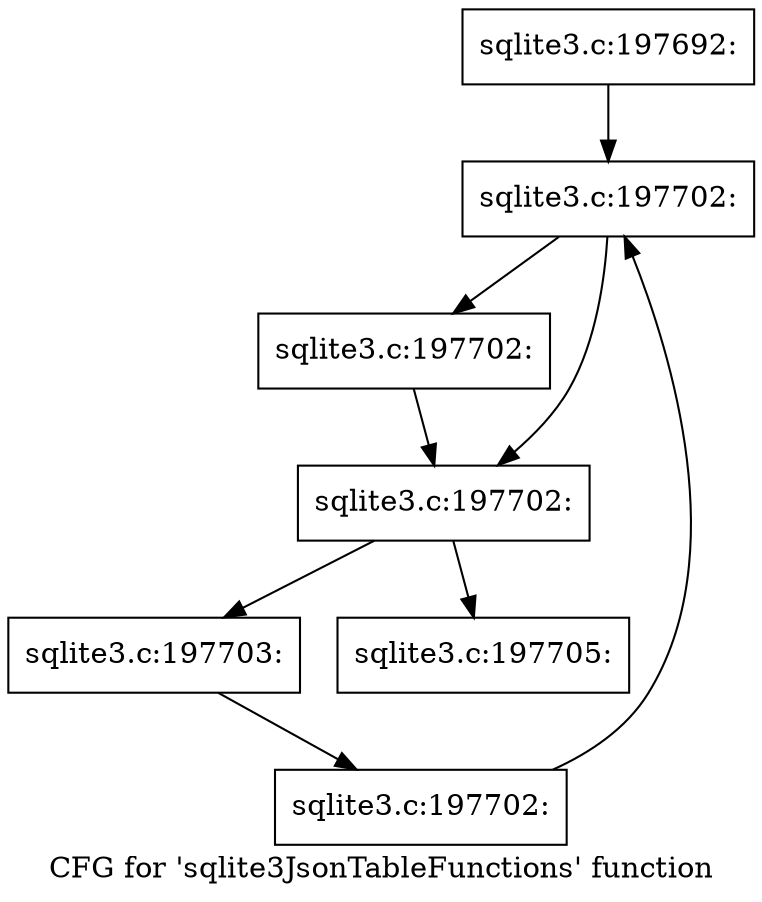 digraph "CFG for 'sqlite3JsonTableFunctions' function" {
	label="CFG for 'sqlite3JsonTableFunctions' function";

	Node0x55c0f8c5c300 [shape=record,label="{sqlite3.c:197692:}"];
	Node0x55c0f8c5c300 -> Node0x55c0f720f7e0;
	Node0x55c0f720f7e0 [shape=record,label="{sqlite3.c:197702:}"];
	Node0x55c0f720f7e0 -> Node0x55c0f7210dc0;
	Node0x55c0f720f7e0 -> Node0x55c0f7210d70;
	Node0x55c0f7210dc0 [shape=record,label="{sqlite3.c:197702:}"];
	Node0x55c0f7210dc0 -> Node0x55c0f7210d70;
	Node0x55c0f7210d70 [shape=record,label="{sqlite3.c:197702:}"];
	Node0x55c0f7210d70 -> Node0x55c0f7210cf0;
	Node0x55c0f7210d70 -> Node0x55c0f6e0aba0;
	Node0x55c0f7210cf0 [shape=record,label="{sqlite3.c:197703:}"];
	Node0x55c0f7210cf0 -> Node0x55c0f7210c60;
	Node0x55c0f7210c60 [shape=record,label="{sqlite3.c:197702:}"];
	Node0x55c0f7210c60 -> Node0x55c0f720f7e0;
	Node0x55c0f6e0aba0 [shape=record,label="{sqlite3.c:197705:}"];
}
